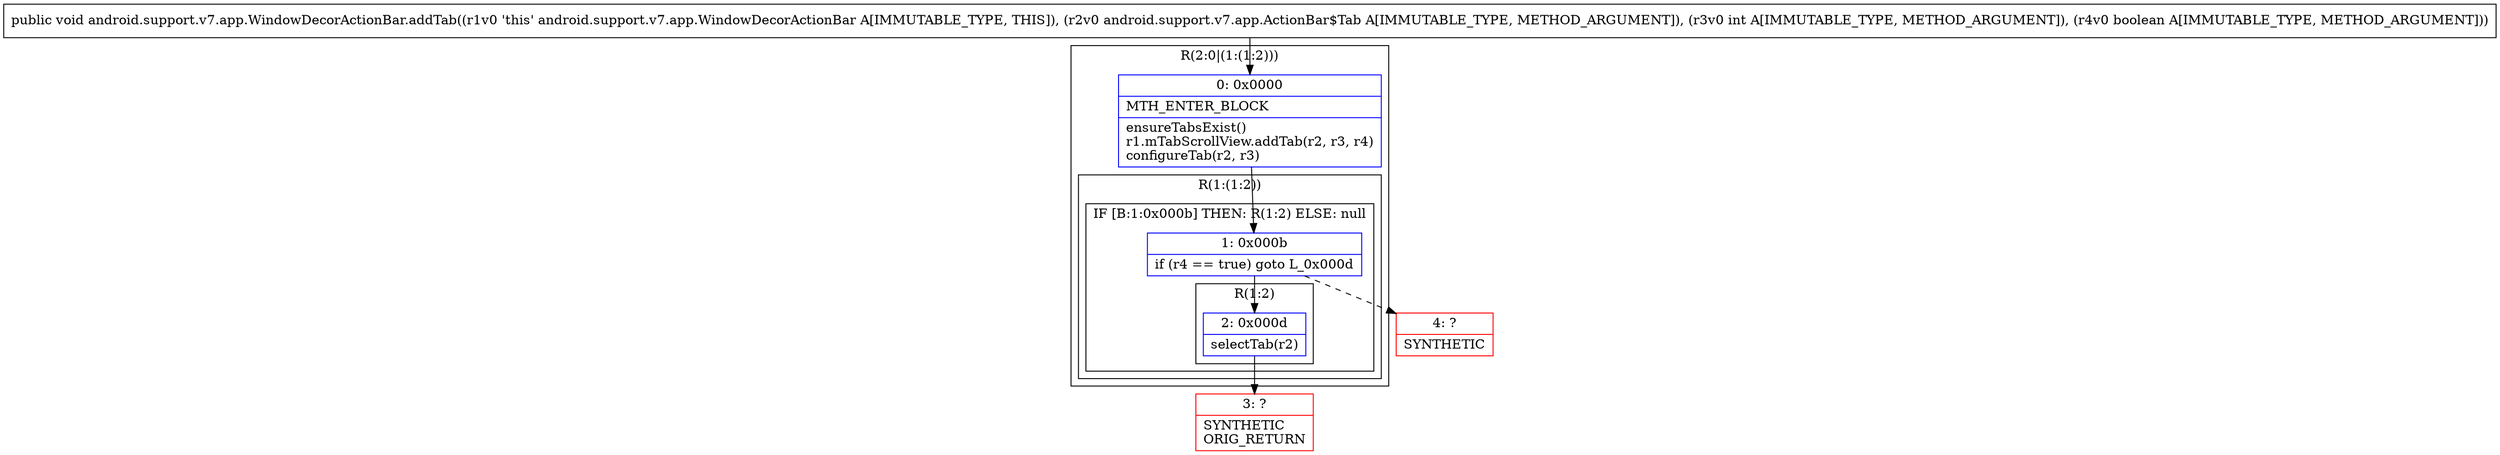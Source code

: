 digraph "CFG forandroid.support.v7.app.WindowDecorActionBar.addTab(Landroid\/support\/v7\/app\/ActionBar$Tab;IZ)V" {
subgraph cluster_Region_1255591356 {
label = "R(2:0|(1:(1:2)))";
node [shape=record,color=blue];
Node_0 [shape=record,label="{0\:\ 0x0000|MTH_ENTER_BLOCK\l|ensureTabsExist()\lr1.mTabScrollView.addTab(r2, r3, r4)\lconfigureTab(r2, r3)\l}"];
subgraph cluster_Region_1351355091 {
label = "R(1:(1:2))";
node [shape=record,color=blue];
subgraph cluster_IfRegion_76867828 {
label = "IF [B:1:0x000b] THEN: R(1:2) ELSE: null";
node [shape=record,color=blue];
Node_1 [shape=record,label="{1\:\ 0x000b|if (r4 == true) goto L_0x000d\l}"];
subgraph cluster_Region_1318184767 {
label = "R(1:2)";
node [shape=record,color=blue];
Node_2 [shape=record,label="{2\:\ 0x000d|selectTab(r2)\l}"];
}
}
}
}
Node_3 [shape=record,color=red,label="{3\:\ ?|SYNTHETIC\lORIG_RETURN\l}"];
Node_4 [shape=record,color=red,label="{4\:\ ?|SYNTHETIC\l}"];
MethodNode[shape=record,label="{public void android.support.v7.app.WindowDecorActionBar.addTab((r1v0 'this' android.support.v7.app.WindowDecorActionBar A[IMMUTABLE_TYPE, THIS]), (r2v0 android.support.v7.app.ActionBar$Tab A[IMMUTABLE_TYPE, METHOD_ARGUMENT]), (r3v0 int A[IMMUTABLE_TYPE, METHOD_ARGUMENT]), (r4v0 boolean A[IMMUTABLE_TYPE, METHOD_ARGUMENT])) }"];
MethodNode -> Node_0;
Node_0 -> Node_1;
Node_1 -> Node_2;
Node_1 -> Node_4[style=dashed];
Node_2 -> Node_3;
}

